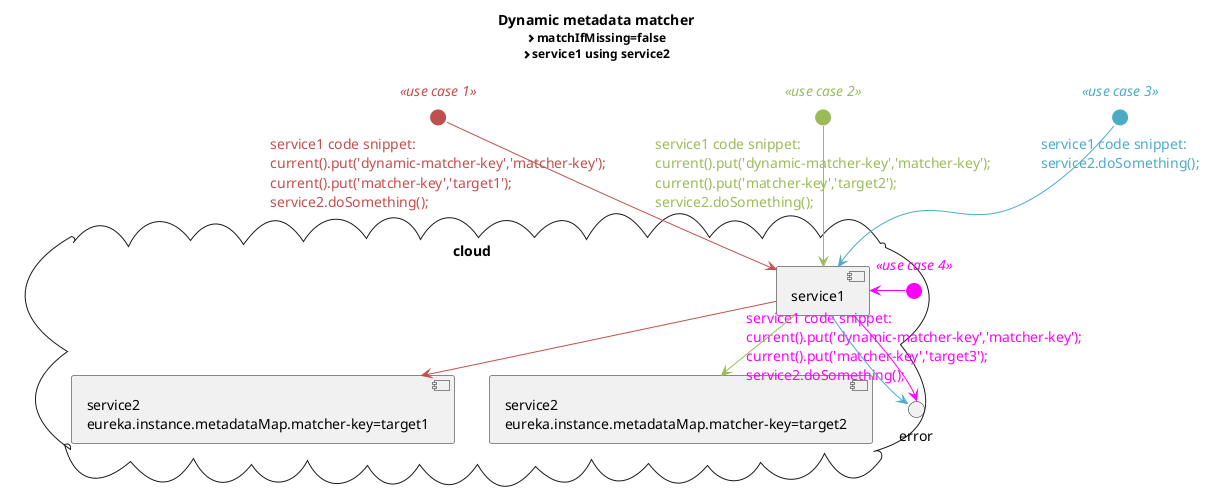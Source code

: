 @startuml
title **Dynamic metadata matcher**\n<size:12><&chevron-right>matchIfMissing=false\n<size:12><&chevron-right>service1 using service2
skinparam interface {
  backgroundColor<<use case 1>> #C0504D
  fontColor<<use case 1>> #C0504D
  borderColor<<use case 1>> #C0504D
  backgroundColor<<use case 2>> #9BBB59
  fontColor<<use case 2>> #9BBB59
  borderColor<<use case 2>> #9BBB59
  backgroundColor<<use case 3>> #4BACC6
  fontColor<<use case 3>> #4BACC6
  borderColor<<use case 3>> #4BACC6
  backgroundColor<<use case 4>> Magenta
  fontColor<<use case 4>> Magenta
  borderColor<<use case 4>> Magenta
}
skinparam component {
  ArrowColor<<use case 1>> #C0504D
  ArrowLollipopColor<<use case 1>> #C0504D
  ArrowFontColor<<use case 1>> #C0504D
  ArrowColor<<use case 2>> #9BBB59
  ArrowFontColor<<use case 2>> #9BBB59
  ArrowColor<<use case 3>> #4BACC6
  ArrowFontColor<<use case 3>> #4BACC6
  ArrowColor<<use case 4>> Magenta
  ArrowFontColor<<use case 4>> Magenta
}

cloud "cloud"{
  [service1] as service11
  component service21 [service2
    eureka.instance.metadataMap.matcher-key=target1
  ]
  component service22 [service2
    eureka.instance.metadataMap.matcher-key=target2
  ]
}

() "error" as error

() "service1 code snippet:\ncurrent().put('dynamic-matcher-key','matcher-key');\ncurrent().put('matcher-key','target1');\nservice2.doSomething();" as request1 <<use case 1>>
request1 -down-> service11 <<use case 1>>
service11 -down-> service21 <<use case 1>>

() "service1 code snippet:\ncurrent().put('dynamic-matcher-key','matcher-key');\ncurrent().put('matcher-key','target2');\nservice2.doSomething();" as request2 <<use case 2>>
request2 -down-> service11 <<use case 2>>
service11 -down-> service22 <<use case 2>>

() "service1 code snippet:\nservice2.doSomething();" as request3 <<use case 3>>
request3 -down-> service11 <<use case 3>>
service11 -down-> error <<use case 3>>

() "service1 code snippet:\ncurrent().put('dynamic-matcher-key','matcher-key');\ncurrent().put('matcher-key','target3');\nservice2.doSomething();" as request4 <<use case 4>>
request4 -left-> service11 <<use case 4>>
service11 -down-> error <<use case 4>>
@enduml